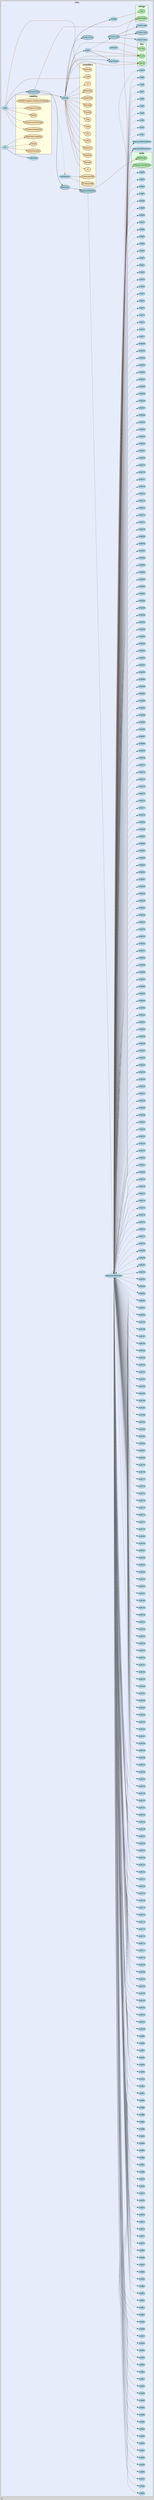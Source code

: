 digraph gocallvis {
    label="cli";
    labeljust="l";
    fontname="Arial";
    fontsize="14";
    rankdir="LR";
    bgcolor="lightgray";
    style="solid";
    penwidth="0.5";
    pad="0.0";
    nodesep="0.35";

    node [shape="ellipse" style="filled" fillcolor="honeydew" fontname="Verdana" penwidth="1.0" margin="0.05,0.0"];
    edge [minlen="2"]

    subgraph "cluster_focus" {
        label="main";
labelloc="t";
labeljust="c";
fontsize="18";
bgcolor="#e6ecfa";
        
        "cli.listEntities$1" [ fillcolor="lightblue" label="listEntities$1" style="dotted,filled" ]
        "cli.NewLexerWithInit$1" [ fillcolor="lightblue" label="NewLexerWithInit$1" style="dotted,filled" ]
        "cli.NewLexerWithInit$1$1" [ fillcolor="lightblue" label="NewLexerWithInit$1$1" style="dotted,filled" ]
        "cli.NewLexerWithInit$1$2" [ fillcolor="lightblue" label="NewLexerWithInit$1$2" style="dotted,filled" ]
        "cli.init$1" [ label="init$1" style="dotted,filled" fillcolor="lightblue" ]
        "cli.init$2" [ fillcolor="lightblue" label="init$2" style="dotted,filled" ]
        "cli.init$3" [ label="init$3" style="dotted,filled" fillcolor="lightblue" ]
        "cli.init$4" [ fillcolor="lightblue" label="init$4" style="dotted,filled" ]
        "cli.init$5" [ fillcolor="lightblue" label="init$5" style="dotted,filled" ]
        "cli.init$6" [ fillcolor="lightblue" label="init$6" style="dotted,filled" ]
        "cli.init$7" [ fillcolor="lightblue" label="init$7" style="dotted,filled" ]
        "cli.init$8" [ fillcolor="lightblue" label="init$8" style="dotted,filled" ]
        "cli.init$9" [ style="dotted,filled" fillcolor="lightblue" label="init$9" ]
        "cli.init$10" [ style="dotted,filled" fillcolor="lightblue" label="init$10" ]
        "cli.init$11" [ fillcolor="lightblue" label="init$11" style="dotted,filled" ]
        "cli.init$12" [ style="dotted,filled" fillcolor="lightblue" label="init$12" ]
        "cli.init$13" [ fillcolor="lightblue" label="init$13" style="dotted,filled" ]
        "cli.init$14" [ fillcolor="lightblue" label="init$14" style="dotted,filled" ]
        "cli.init$15" [ fillcolor="lightblue" label="init$15" style="dotted,filled" ]
        "cli.init$16" [ fillcolor="lightblue" label="init$16" style="dotted,filled" ]
        "cli.init$17" [ fillcolor="lightblue" label="init$17" style="dotted,filled" ]
        "cli.init$18" [ label="init$18" style="dotted,filled" fillcolor="lightblue" ]
        "cli.init$19" [ fillcolor="lightblue" label="init$19" style="dotted,filled" ]
        "cli.init$20" [ fillcolor="lightblue" label="init$20" style="dotted,filled" ]
        "cli.init$21" [ fillcolor="lightblue" label="init$21" style="dotted,filled" ]
        "cli.init$22" [ fillcolor="lightblue" label="init$22" style="dotted,filled" ]
        "cli.init$23" [ fillcolor="lightblue" label="init$23" style="dotted,filled" ]
        "cli.init$24" [ fillcolor="lightblue" label="init$24" style="dotted,filled" ]
        "cli.init$25" [ fillcolor="lightblue" label="init$25" style="dotted,filled" ]
        "cli.init$26" [ fillcolor="lightblue" label="init$26" style="dotted,filled" ]
        "cli.init$27" [ style="dotted,filled" fillcolor="lightblue" label="init$27" ]
        "cli.init$28" [ style="dotted,filled" fillcolor="lightblue" label="init$28" ]
        "cli.init$29" [ style="dotted,filled" fillcolor="lightblue" label="init$29" ]
        "cli.init$30" [ fillcolor="lightblue" label="init$30" style="dotted,filled" ]
        "cli.init$31" [ fillcolor="lightblue" label="init$31" style="dotted,filled" ]
        "cli.init$32" [ fillcolor="lightblue" label="init$32" style="dotted,filled" ]
        "cli.init$33" [ style="dotted,filled" fillcolor="lightblue" label="init$33" ]
        "cli.init$34" [ fillcolor="lightblue" label="init$34" style="dotted,filled" ]
        "cli.init$35" [ style="dotted,filled" fillcolor="lightblue" label="init$35" ]
        "cli.init$36" [ fillcolor="lightblue" label="init$36" style="dotted,filled" ]
        "cli.init$37" [ label="init$37" style="dotted,filled" fillcolor="lightblue" ]
        "cli.init$38" [ style="dotted,filled" fillcolor="lightblue" label="init$38" ]
        "cli.init$39" [ fillcolor="lightblue" label="init$39" style="dotted,filled" ]
        "cli.init$40" [ fillcolor="lightblue" label="init$40" style="dotted,filled" ]
        "cli.init$41" [ fillcolor="lightblue" label="init$41" style="dotted,filled" ]
        "cli.init$42" [ fillcolor="lightblue" label="init$42" style="dotted,filled" ]
        "cli.init$43" [ fillcolor="lightblue" label="init$43" style="dotted,filled" ]
        "cli.init$44" [ fillcolor="lightblue" label="init$44" style="dotted,filled" ]
        "cli.init$45" [ fillcolor="lightblue" label="init$45" style="dotted,filled" ]
        "cli.init$46" [ fillcolor="lightblue" label="init$46" style="dotted,filled" ]
        "cli.init$47" [ fillcolor="lightblue" label="init$47" style="dotted,filled" ]
        "cli.init$48" [ fillcolor="lightblue" label="init$48" style="dotted,filled" ]
        "cli.init$49" [ style="dotted,filled" fillcolor="lightblue" label="init$49" ]
        "cli.init$50" [ fillcolor="lightblue" label="init$50" style="dotted,filled" ]
        "cli.init$51" [ fillcolor="lightblue" label="init$51" style="dotted,filled" ]
        "cli.init$52" [ fillcolor="lightblue" label="init$52" style="dotted,filled" ]
        "cli.init$53" [ fillcolor="lightblue" label="init$53" style="dotted,filled" ]
        "cli.init$54" [ fillcolor="lightblue" label="init$54" style="dotted,filled" ]
        "cli.init$55" [ fillcolor="lightblue" label="init$55" style="dotted,filled" ]
        "cli.init$56" [ label="init$56" style="dotted,filled" fillcolor="lightblue" ]
        "cli.init$57" [ label="init$57" style="dotted,filled" fillcolor="lightblue" ]
        "cli.init$58" [ style="dotted,filled" fillcolor="lightblue" label="init$58" ]
        "cli.init$59" [ fillcolor="lightblue" label="init$59" style="dotted,filled" ]
        "cli.init$60" [ fillcolor="lightblue" label="init$60" style="dotted,filled" ]
        "cli.init$61" [ fillcolor="lightblue" label="init$61" style="dotted,filled" ]
        "cli.init$62" [ fillcolor="lightblue" label="init$62" style="dotted,filled" ]
        "cli.init$63" [ fillcolor="lightblue" label="init$63" style="dotted,filled" ]
        "cli.init$64" [ fillcolor="lightblue" label="init$64" style="dotted,filled" ]
        "cli.init$65" [ fillcolor="lightblue" label="init$65" style="dotted,filled" ]
        "cli.init$66" [ fillcolor="lightblue" label="init$66" style="dotted,filled" ]
        "cli.init$67" [ fillcolor="lightblue" label="init$67" style="dotted,filled" ]
        "cli.init$68" [ fillcolor="lightblue" label="init$68" style="dotted,filled" ]
        "cli.init$69" [ fillcolor="lightblue" label="init$69" style="dotted,filled" ]
        "cli.init$70" [ fillcolor="lightblue" label="init$70" style="dotted,filled" ]
        "cli.init$71" [ label="init$71" style="dotted,filled" fillcolor="lightblue" ]
        "cli.init$72" [ style="dotted,filled" fillcolor="lightblue" label="init$72" ]
        "cli.init$73" [ fillcolor="lightblue" label="init$73" style="dotted,filled" ]
        "cli.init$74" [ fillcolor="lightblue" label="init$74" style="dotted,filled" ]
        "cli.init$75" [ fillcolor="lightblue" label="init$75" style="dotted,filled" ]
        "cli.init$76" [ style="dotted,filled" fillcolor="lightblue" label="init$76" ]
        "cli.init$77" [ fillcolor="lightblue" label="init$77" style="dotted,filled" ]
        "cli.init$78" [ fillcolor="lightblue" label="init$78" style="dotted,filled" ]
        "cli.init$79" [ fillcolor="lightblue" label="init$79" style="dotted,filled" ]
        "cli.init$80" [ fillcolor="lightblue" label="init$80" style="dotted,filled" ]
        "cli.init$81" [ fillcolor="lightblue" label="init$81" style="dotted,filled" ]
        "cli.init$82" [ label="init$82" style="dotted,filled" fillcolor="lightblue" ]
        "cli.init$83" [ label="init$83" style="dotted,filled" fillcolor="lightblue" ]
        "cli.init$84" [ fillcolor="lightblue" label="init$84" style="dotted,filled" ]
        "cli.init$85" [ fillcolor="lightblue" label="init$85" style="dotted,filled" ]
        "cli.init$86" [ fillcolor="lightblue" label="init$86" style="dotted,filled" ]
        "cli.init$87" [ fillcolor="lightblue" label="init$87" style="dotted,filled" ]
        "cli.init$88" [ fillcolor="lightblue" label="init$88" style="dotted,filled" ]
        "cli.init$89" [ fillcolor="lightblue" label="init$89" style="dotted,filled" ]
        "cli.init$90" [ style="dotted,filled" fillcolor="lightblue" label="init$90" ]
        "cli.init$91" [ fillcolor="lightblue" label="init$91" style="dotted,filled" ]
        "cli.init$92" [ fillcolor="lightblue" label="init$92" style="dotted,filled" ]
        "cli.init$93" [ fillcolor="lightblue" label="init$93" style="dotted,filled" ]
        "cli.init$94" [ style="dotted,filled" fillcolor="lightblue" label="init$94" ]
        "cli.init$95" [ label="init$95" style="dotted,filled" fillcolor="lightblue" ]
        "cli.init$96" [ fillcolor="lightblue" label="init$96" style="dotted,filled" ]
        "cli.init$97" [ fillcolor="lightblue" label="init$97" style="dotted,filled" ]
        "cli.init$98" [ fillcolor="lightblue" label="init$98" style="dotted,filled" ]
        "cli.init$99" [ fillcolor="lightblue" label="init$99" style="dotted,filled" ]
        "cli.init$100" [ fillcolor="lightblue" label="init$100" style="dotted,filled" ]
        "cli.init$101" [ fillcolor="lightblue" label="init$101" style="dotted,filled" ]
        "cli.init$102" [ style="dotted,filled" fillcolor="lightblue" label="init$102" ]
        "cli.init$103" [ fillcolor="lightblue" label="init$103" style="dotted,filled" ]
        "cli.init$104" [ fillcolor="lightblue" label="init$104" style="dotted,filled" ]
        "cli.init$105" [ fillcolor="lightblue" label="init$105" style="dotted,filled" ]
        "cli.init$106" [ fillcolor="lightblue" label="init$106" style="dotted,filled" ]
        "cli.init$107" [ label="init$107" style="dotted,filled" fillcolor="lightblue" ]
        "cli.init$108" [ fillcolor="lightblue" label="init$108" style="dotted,filled" ]
        "cli.init$109" [ fillcolor="lightblue" label="init$109" style="dotted,filled" ]
        "cli.init$110" [ fillcolor="lightblue" label="init$110" style="dotted,filled" ]
        "cli.init$111" [ fillcolor="lightblue" label="init$111" style="dotted,filled" ]
        "cli.init$112" [ fillcolor="lightblue" label="init$112" style="dotted,filled" ]
        "cli.init$113" [ fillcolor="lightblue" label="init$113" style="dotted,filled" ]
        "cli.init$114" [ fillcolor="lightblue" label="init$114" style="dotted,filled" ]
        "cli.init$115" [ style="dotted,filled" fillcolor="lightblue" label="init$115" ]
        "cli.init$116" [ fillcolor="lightblue" label="init$116" style="dotted,filled" ]
        "cli.init$117" [ style="dotted,filled" fillcolor="lightblue" label="init$117" ]
        "cli.init$118" [ label="init$118" style="dotted,filled" fillcolor="lightblue" ]
        "cli.init$119" [ fillcolor="lightblue" label="init$119" style="dotted,filled" ]
        "cli.init$120" [ fillcolor="lightblue" label="init$120" style="dotted,filled" ]
        "cli.init$121" [ fillcolor="lightblue" label="init$121" style="dotted,filled" ]
        "cli.init$122" [ label="init$122" style="dotted,filled" fillcolor="lightblue" ]
        "cli.init$123" [ fillcolor="lightblue" label="init$123" style="dotted,filled" ]
        "cli.init$124" [ fillcolor="lightblue" label="init$124" style="dotted,filled" ]
        "cli.init$125" [ fillcolor="lightblue" label="init$125" style="dotted,filled" ]
        "cli.init$126" [ fillcolor="lightblue" label="init$126" style="dotted,filled" ]
        "cli.init$127" [ label="init$127" style="dotted,filled" fillcolor="lightblue" ]
        "cli.init$128" [ fillcolor="lightblue" label="init$128" style="dotted,filled" ]
        "cli.init$129" [ fillcolor="lightblue" label="init$129" style="dotted,filled" ]
        "cli.init$130" [ style="dotted,filled" fillcolor="lightblue" label="init$130" ]
        "cli.init$131" [ fillcolor="lightblue" label="init$131" style="dotted,filled" ]
        "cli.init$132" [ fillcolor="lightblue" label="init$132" style="dotted,filled" ]
        "cli.init$133" [ style="dotted,filled" fillcolor="lightblue" label="init$133" ]
        "cli.init$134" [ fillcolor="lightblue" label="init$134" style="dotted,filled" ]
        "cli.init$135" [ fillcolor="lightblue" label="init$135" style="dotted,filled" ]
        "cli.init$136" [ fillcolor="lightblue" label="init$136" style="dotted,filled" ]
        "cli.init$137" [ fillcolor="lightblue" label="init$137" style="dotted,filled" ]
        "cli.init$138" [ fillcolor="lightblue" label="init$138" style="dotted,filled" ]
        "cli.init$139" [ fillcolor="lightblue" label="init$139" style="dotted,filled" ]
        "cli.init$140" [ fillcolor="lightblue" label="init$140" style="dotted,filled" ]
        "cli.init$141" [ label="init$141" style="dotted,filled" fillcolor="lightblue" ]
        "cli.init$142" [ style="dotted,filled" fillcolor="lightblue" label="init$142" ]
        "cli.init$143" [ fillcolor="lightblue" label="init$143" style="dotted,filled" ]
        "cli.init$144" [ fillcolor="lightblue" label="init$144" style="dotted,filled" ]
        "cli.init$145" [ fillcolor="lightblue" label="init$145" style="dotted,filled" ]
        "cli.init$146" [ fillcolor="lightblue" label="init$146" style="dotted,filled" ]
        "cli.init$147" [ fillcolor="lightblue" label="init$147" style="dotted,filled" ]
        "cli.init$148" [ fillcolor="lightblue" label="init$148" style="dotted,filled" ]
        "cli.init$149" [ fillcolor="lightblue" label="init$149" style="dotted,filled" ]
        "cli.init$150" [ fillcolor="lightblue" label="init$150" style="dotted,filled" ]
        "cli.init$151" [ fillcolor="lightblue" label="init$151" style="dotted,filled" ]
        "cli.init$152" [ fillcolor="lightblue" label="init$152" style="dotted,filled" ]
        "cli.init$153" [ fillcolor="lightblue" label="init$153" style="dotted,filled" ]
        "cli.init$154" [ fillcolor="lightblue" label="init$154" style="dotted,filled" ]
        "cli.init$155" [ fillcolor="lightblue" label="init$155" style="dotted,filled" ]
        "cli.init$156" [ style="dotted,filled" fillcolor="lightblue" label="init$156" ]
        "cli.init$157" [ label="init$157" style="dotted,filled" fillcolor="lightblue" ]
        "cli.init$158" [ fillcolor="lightblue" label="init$158" style="dotted,filled" ]
        "cli.init$159" [ fillcolor="lightblue" label="init$159" style="dotted,filled" ]
        "cli.init$160" [ fillcolor="lightblue" label="init$160" style="dotted,filled" ]
        "cli.init$161" [ fillcolor="lightblue" label="init$161" style="dotted,filled" ]
        "cli.init$162" [ fillcolor="lightblue" label="init$162" style="dotted,filled" ]
        "cli.init$163" [ fillcolor="lightblue" label="init$163" style="dotted,filled" ]
        "cli.init$164" [ fillcolor="lightblue" label="init$164" style="dotted,filled" ]
        "cli.init$165" [ label="init$165" style="dotted,filled" fillcolor="lightblue" ]
        "cli.init$166" [ style="dotted,filled" fillcolor="lightblue" label="init$166" ]
        "cli.init$167" [ fillcolor="lightblue" label="init$167" style="dotted,filled" ]
        "cli.init$168" [ fillcolor="lightblue" label="init$168" style="dotted,filled" ]
        "cli.init$169" [ label="init$169" style="dotted,filled" fillcolor="lightblue" ]
        "cli.init$170" [ fillcolor="lightblue" label="init$170" style="dotted,filled" ]
        "cli.init$171" [ fillcolor="lightblue" label="init$171" style="dotted,filled" ]
        "cli.init$172" [ fillcolor="lightblue" label="init$172" style="dotted,filled" ]
        "cli.init$173" [ fillcolor="lightblue" label="init$173" style="dotted,filled" ]
        "cli.init$174" [ fillcolor="lightblue" label="init$174" style="dotted,filled" ]
        "cli.init$175" [ fillcolor="lightblue" label="init$175" style="dotted,filled" ]
        "cli.init$176" [ fillcolor="lightblue" label="init$176" style="dotted,filled" ]
        "cli.init$177" [ fillcolor="lightblue" label="init$177" style="dotted,filled" ]
        "cli.init$178" [ style="dotted,filled" fillcolor="lightblue" label="init$178" ]
        "cli.init$179" [ fillcolor="lightblue" label="init$179" style="dotted,filled" ]
        "cli.init$180" [ fillcolor="lightblue" label="init$180" style="dotted,filled" ]
        "cli.init$181" [ style="dotted,filled" fillcolor="lightblue" label="init$181" ]
        "cli.init$182" [ fillcolor="lightblue" label="init$182" style="dotted,filled" ]
        "cli.init$183" [ fillcolor="lightblue" label="init$183" style="dotted,filled" ]
        "cli.init$184" [ style="dotted,filled" fillcolor="lightblue" label="init$184" ]
        "cli.init$185" [ fillcolor="lightblue" label="init$185" style="dotted,filled" ]
        "cli.init$186" [ fillcolor="lightblue" label="init$186" style="dotted,filled" ]
        "cli.init$187" [ label="init$187" style="dotted,filled" fillcolor="lightblue" ]
        "cli.init$188" [ style="dotted,filled" fillcolor="lightblue" label="init$188" ]
        "cli.init$189" [ fillcolor="lightblue" label="init$189" style="dotted,filled" ]
        "cli.init$190" [ fillcolor="lightblue" label="init$190" style="dotted,filled" ]
        "cli.init$191" [ fillcolor="lightblue" label="init$191" style="dotted,filled" ]
        "cli.init$192" [ fillcolor="lightblue" label="init$192" style="dotted,filled" ]
        "cli.init$193" [ fillcolor="lightblue" label="init$193" style="dotted,filled" ]
        "cli.init$194" [ style="dotted,filled" fillcolor="lightblue" label="init$194" ]
        "cli.init$195" [ fillcolor="lightblue" label="init$195" style="dotted,filled" ]
        "cli.init$196" [ fillcolor="lightblue" label="init$196" style="dotted,filled" ]
        "cli.init$197" [ fillcolor="lightblue" label="init$197" style="dotted,filled" ]
        "cli.init$198" [ fillcolor="lightblue" label="init$198" style="dotted,filled" ]
        "cli.init$199" [ fillcolor="lightblue" label="init$199" style="dotted,filled" ]
        "cli.init$200" [ label="init$200" style="dotted,filled" fillcolor="lightblue" ]
        "cli.init$201" [ fillcolor="lightblue" label="init$201" style="dotted,filled" ]
        "cli.init$202" [ fillcolor="lightblue" label="init$202" style="dotted,filled" ]
        "cli.init$203" [ fillcolor="lightblue" label="init$203" style="dotted,filled" ]
        "cli.init$204" [ fillcolor="lightblue" label="init$204" style="dotted,filled" ]
        "cli.init$205" [ fillcolor="lightblue" label="init$205" style="dotted,filled" ]
        "cli.init$206" [ fillcolor="lightblue" label="init$206" style="dotted,filled" ]
        "cli.init$207" [ fillcolor="lightblue" label="init$207" style="dotted,filled" ]
        "cli.init$208" [ fillcolor="lightblue" label="init$208" style="dotted,filled" ]
        "cli.init$209" [ fillcolor="lightblue" label="init$209" style="dotted,filled" ]
        "cli.init$210" [ fillcolor="lightblue" label="init$210" style="dotted,filled" ]
        "cli.init$211" [ fillcolor="lightblue" label="init$211" style="dotted,filled" ]
        "cli.init$212" [ fillcolor="lightblue" label="init$212" style="dotted,filled" ]
        "cli.init$213" [ label="init$213" style="dotted,filled" fillcolor="lightblue" ]
        "cli.init$214" [ fillcolor="lightblue" label="init$214" style="dotted,filled" ]
        "cli.init$215" [ fillcolor="lightblue" label="init$215" style="dotted,filled" ]
        "cli.init$216" [ fillcolor="lightblue" label="init$216" style="dotted,filled" ]
        "cli.init$217" [ fillcolor="lightblue" label="init$217" style="dotted,filled" ]
        "cli.init$218" [ fillcolor="lightblue" label="init$218" style="dotted,filled" ]
        "cli.init$219" [ fillcolor="lightblue" label="init$219" style="dotted,filled" ]
        "cli.init$220" [ label="init$220" style="dotted,filled" fillcolor="lightblue" ]
        "cli.init$221" [ fillcolor="lightblue" label="init$221" style="dotted,filled" ]
        "cli.init$222" [ fillcolor="lightblue" label="init$222" style="dotted,filled" ]
        "cli.init$223" [ fillcolor="lightblue" label="init$223" style="dotted,filled" ]
        "cli.init$224" [ fillcolor="lightblue" label="init$224" style="dotted,filled" ]
        "cli.init$225" [ style="dotted,filled" fillcolor="lightblue" label="init$225" ]
        "cli.init$226" [ fillcolor="lightblue" label="init$226" style="dotted,filled" ]
        "cli.init$227" [ fillcolor="lightblue" label="init$227" style="dotted,filled" ]
        "cli.init$228" [ label="init$228" style="dotted,filled" fillcolor="lightblue" ]
        "cli.init$229" [ fillcolor="lightblue" label="init$229" style="dotted,filled" ]
        "cli.init$230" [ fillcolor="lightblue" label="init$230" style="dotted,filled" ]
        "cli.init$231" [ label="init$231" style="dotted,filled" fillcolor="lightblue" ]
        "cli.init$232" [ style="dotted,filled" fillcolor="lightblue" label="init$232" ]
        "cli.init$233" [ fillcolor="lightblue" label="init$233" style="dotted,filled" ]
        "cli.init$234" [ fillcolor="lightblue" label="init$234" style="dotted,filled" ]
        "cli.init$235" [ fillcolor="lightblue" label="init$235" style="dotted,filled" ]
        "cli.init$236" [ fillcolor="lightblue" label="init$236" style="dotted,filled" ]
        "cli.init$237" [ label="init$237" style="dotted,filled" fillcolor="lightblue" ]
        "cli.init$238" [ fillcolor="lightblue" label="init$238" style="dotted,filled" ]
        "cli.init$239" [ fillcolor="lightblue" label="init$239" style="dotted,filled" ]
        "cli.init$240" [ fillcolor="lightblue" label="init$240" style="dotted,filled" ]
        "cli.init$241" [ fillcolor="lightblue" label="init$241" style="dotted,filled" ]
        "cli.init$242" [ fillcolor="lightblue" label="init$242" style="dotted,filled" ]
        "cli.init$243" [ fillcolor="lightblue" label="init$243" style="dotted,filled" ]
        "cli.init$244" [ fillcolor="lightblue" label="init$244" style="dotted,filled" ]
        "cli.init$245" [ fillcolor="lightblue" label="init$245" style="dotted,filled" ]
        "cli.init$246" [ fillcolor="lightblue" label="init$246" style="dotted,filled" ]
        "cli.init$247" [ fillcolor="lightblue" label="init$247" style="dotted,filled" ]
        "cli.init$248" [ style="dotted,filled" fillcolor="lightblue" label="init$248" ]
        "cli.init$249" [ fillcolor="lightblue" label="init$249" style="dotted,filled" ]
        "cli.init$250" [ style="dotted,filled" fillcolor="lightblue" label="init$250" ]
        "cli.init$251" [ fillcolor="lightblue" label="init$251" style="dotted,filled" ]
        "cli.init$252" [ fillcolor="lightblue" label="init$252" style="dotted,filled" ]
        "cli.init$253" [ fillcolor="lightblue" label="init$253" style="dotted,filled" ]
        "cli.init$254" [ label="init$254" style="dotted,filled" fillcolor="lightblue" ]
        "cli.init$255" [ style="dotted,filled" fillcolor="lightblue" label="init$255" ]
        "cli.init$256" [ fillcolor="lightblue" label="init$256" style="dotted,filled" ]
        "cli.init$257" [ fillcolor="lightblue" label="init$257" style="dotted,filled" ]
        "cli.init$258" [ label="init$258" style="dotted,filled" fillcolor="lightblue" ]
        "cli.init$259" [ label="init$259" style="dotted,filled" fillcolor="lightblue" ]
        "cli.init$260" [ fillcolor="lightblue" label="init$260" style="dotted,filled" ]
        "cli.init$261" [ fillcolor="lightblue" label="init$261" style="dotted,filled" ]
        "cli.init$262" [ label="init$262" style="dotted,filled" fillcolor="lightblue" ]
        "cli.init$263" [ fillcolor="lightblue" label="init$263" style="dotted,filled" ]
        "cli.init$264" [ label="init$264" style="dotted,filled" fillcolor="lightblue" ]
        "cli.init$265" [ fillcolor="lightblue" label="init$265" style="dotted,filled" ]
        "cli.init$266" [ fillcolor="lightblue" label="init$266" style="dotted,filled" ]
        "cli.init$267" [ label="init$267" style="dotted,filled" fillcolor="lightblue" ]
        "cli.init$268" [ fillcolor="lightblue" label="init$268" style="dotted,filled" ]
        "cli.init$269" [ fillcolor="lightblue" label="init$269" style="dotted,filled" ]
        "cli.init$270" [ fillcolor="lightblue" label="init$270" style="dotted,filled" ]
        "cli.init$271" [ fillcolor="lightblue" label="init$271" style="dotted,filled" ]
        "cli.init$272" [ fillcolor="lightblue" label="init$272" style="dotted,filled" ]
        "cli.init$273" [ style="dotted,filled" fillcolor="lightblue" label="init$273" ]
        "cli.init$274" [ fillcolor="lightblue" label="init$274" style="dotted,filled" ]
        "cli.init$275" [ fillcolor="lightblue" label="init$275" style="dotted,filled" ]
        "cli.init$276" [ label="init$276" style="dotted,filled" fillcolor="lightblue" ]
        "cli.init$277" [ fillcolor="lightblue" label="init$277" style="dotted,filled" ]
        "cli.init$278" [ fillcolor="lightblue" label="init$278" style="dotted,filled" ]
        "cli.init$279" [ style="dotted,filled" fillcolor="lightblue" label="init$279" ]
        "cli.init$280" [ label="init$280" style="dotted,filled" fillcolor="lightblue" ]
        "cli.init$281" [ style="dotted,filled" fillcolor="lightblue" label="init$281" ]
        "cli.init$282" [ label="init$282" style="dotted,filled" fillcolor="lightblue" ]
        "cli.init$283" [ style="dotted,filled" fillcolor="lightblue" label="init$283" ]
        "cli.init$284" [ label="init$284" style="dotted,filled" fillcolor="lightblue" ]
        "cli.init$285" [ fillcolor="lightblue" label="init$285" style="dotted,filled" ]
        "cli.init$286" [ fillcolor="lightblue" label="init$286" style="dotted,filled" ]
        "cli.init$287" [ fillcolor="lightblue" label="init$287" style="dotted,filled" ]
        "cli.init$288" [ style="dotted,filled" fillcolor="lightblue" label="init$288" ]
        "cli.init$289" [ fillcolor="lightblue" label="init$289" style="dotted,filled" ]
        "cli.init$290" [ fillcolor="lightblue" label="init$290" style="dotted,filled" ]
        "cli.init$291" [ fillcolor="lightblue" label="init$291" style="dotted,filled" ]
        "cli.init$292" [ label="init$292" style="dotted,filled" fillcolor="lightblue" ]
        "cli.init$293" [ fillcolor="lightblue" label="init$293" style="dotted,filled" ]
        "cli.init$294" [ fillcolor="lightblue" label="init$294" style="dotted,filled" ]
        "cli.init$295" [ fillcolor="lightblue" label="init$295" style="dotted,filled" ]
        "cli.init$296" [ style="dotted,filled" fillcolor="lightblue" label="init$296" ]
        "cli.init$297" [ label="init$297" style="dotted,filled" fillcolor="lightblue" ]
        "cli.init$298" [ label="init$298" style="dotted,filled" fillcolor="lightblue" ]
        "cli.init$299" [ style="dotted,filled" fillcolor="lightblue" label="init$299" ]
        "cli.init$300" [ fillcolor="lightblue" label="init$300" style="dotted,filled" ]
        "cli.init$301" [ fillcolor="lightblue" label="init$301" style="dotted,filled" ]
        "cli.init$302" [ fillcolor="lightblue" label="init$302" style="dotted,filled" ]
        "cli.init$303" [ fillcolor="lightblue" label="init$303" style="dotted,filled" ]
        "cli.init$304" [ style="dotted,filled" fillcolor="lightblue" label="init$304" ]
        "cli.init$305" [ fillcolor="lightblue" label="init$305" style="dotted,filled" ]
        "cli.init$306" [ fillcolor="lightblue" label="init$306" style="dotted,filled" ]
        "cli.init$307" [ fillcolor="lightblue" label="init$307" style="dotted,filled" ]
        "cli.init$308" [ label="init$308" style="dotted,filled" fillcolor="lightblue" ]
        "cli.init$309" [ label="init$309" style="dotted,filled" fillcolor="lightblue" ]
        "cli.init$310" [ fillcolor="lightblue" label="init$310" style="dotted,filled" ]
        "cli.init$311" [ fillcolor="lightblue" label="init$311" style="dotted,filled" ]
        "cli.init$312" [ label="init$312" style="dotted,filled" fillcolor="lightblue" ]
        "cli.init$313" [ fillcolor="lightblue" label="init$313" style="dotted,filled" ]
        "cli.init$314" [ style="dotted,filled" fillcolor="lightblue" label="init$314" ]
        "cli.init$315" [ style="dotted,filled" fillcolor="lightblue" label="init$315" ]
        "cli.init$316" [ label="init$316" style="dotted,filled" fillcolor="lightblue" ]
        "cli.init$317" [ label="init$317" style="dotted,filled" fillcolor="lightblue" ]
        "cli.init$318" [ label="init$318" style="dotted,filled" fillcolor="lightblue" ]
        "cli.init$319" [ label="init$319" style="dotted,filled" fillcolor="lightblue" ]
        "cli.init$320" [ label="init$320" style="dotted,filled" fillcolor="lightblue" ]
        "cli.init$321" [ style="dotted,filled" fillcolor="lightblue" label="init$321" ]
        "cli.init$322" [ fillcolor="lightblue" label="init$322" style="dotted,filled" ]
        "cli.init$323" [ fillcolor="lightblue" label="init$323" style="dotted,filled" ]
        "cli.init$324" [ fillcolor="lightblue" label="init$324" style="dotted,filled" ]
        "cli.init$325" [ fillcolor="lightblue" label="init$325" style="dotted,filled" ]
        "cli.init$326" [ label="init$326" style="dotted,filled" fillcolor="lightblue" ]
        "cli.init$327" [ fillcolor="lightblue" label="init$327" style="dotted,filled" ]
        "cli.init$328" [ fillcolor="lightblue" label="init$328" style="dotted,filled" ]
        "cli.init$329" [ fillcolor="lightblue" label="init$329" style="dotted,filled" ]
        "cli.init$330" [ style="dotted,filled" fillcolor="lightblue" label="init$330" ]
        "cli.init$331" [ fillcolor="lightblue" label="init$331" style="dotted,filled" ]
        "cli.init$332" [ fillcolor="lightblue" label="init$332" style="dotted,filled" ]
        "cli.init$333" [ label="init$333" style="dotted,filled" fillcolor="lightblue" ]
        "cli.init$334" [ style="dotted,filled" fillcolor="lightblue" label="init$334" ]
        "cli.init$335" [ fillcolor="lightblue" label="init$335" style="dotted,filled" ]
        "cli.init$336" [ fillcolor="lightblue" label="init$336" style="dotted,filled" ]
        "cli.InterpretLine" [ fillcolor="lightblue" label="InterpretLine" penwidth="1.5" ]
        "cli.NewLexerWithInit" [ fillcolor="lightblue" label="NewLexerWithInit" penwidth="1.5" ]
        "cli.NewLexer" [ fillcolor="lightblue" label="NewLexer" penwidth="1.5" ]
        "cli.yySymName" [ penwidth="0.5" fillcolor="lightblue" label="yySymName" ]
        "cli.yylex1" [ fillcolor="lightblue" label="yylex1" penwidth="0.5" ]
        "(*cli.Lexer).Lex" [ fillcolor="lightblue" label="(*Lexer).Lex" penwidth="1.5" ]
        "(*cli.Lexer).next" [ fillcolor="lightblue" label="(*Lexer).next" penwidth="0.5" ]
        "(*cli.Lexer).Text" [ fillcolor="lightblue" label="(*Lexer).Text" penwidth="1.5" ]
        "(*cli.Lexer).pop" [ fillcolor="lightblue" label="(*Lexer).pop" penwidth="0.5" ]
        "cli.yyParse" [ label="yyParse" penwidth="0.5" fillcolor="lightblue" ]
        "cli.resMap" [ fillcolor="lightblue" label="resMap" penwidth="0.5" ]
        "(cli.Lexer).Error" [ fillcolor="lightblue" label="(Lexer).Error" penwidth="1.5" ]
        "cli.main" [ fillcolor="lightblue" label="main" penwidth="0.5" ]
        "cli.init" [ fillcolor="lightblue" label="init" penwidth="0.5" ]
        "cli.listEntities" [ fillcolor="lightblue" label="listEntities" penwidth="0.5" ]
        "cli.yyParse$1" [ label="yyParse$1" style="dotted,filled" fillcolor="lightblue" ]
        
        subgraph "cluster_bufio" {
        rank="sink";
label="bufio";
URL="/?f=bufio";
tooltip="package: bufio";
fontsize="16";
style="filled";
fontname="Tahoma bold";
penwidth="0.8";
fillcolor="#E0FFE1";
        
        "(*bufio.Reader).ReadRune" [ fillcolor="#adedad" label="(*Reader).ReadRune" penwidth="1.5" ]
        "bufio.NewReader" [ fillcolor="#adedad" label="NewReader" penwidth="1.5" ]
        
    }

        subgraph "cluster_cli/controllers" {
        penwidth="0.8";
fontsize="16";
rank="sink";
label="controllers";
URL="/?f=cli/controllers";
tooltip="package: cli/controllers";
style="filled";
fillcolor="lightyellow";
fontname="Tahoma bold";
        
        "cli/controllers.StrToStackTAB" [ fillcolor="moccasin" label="StrToStackTAB" penwidth="1.5" ]
        "cli/controllers.DispAtLevelTAB" [ fillcolor="moccasin" label="DispAtLevelTAB" penwidth="1.5" ]
        "cli/controllers.Disp" [ fillcolor="moccasin" label="Disp" penwidth="1.5" ]
        "cli/controllers.PostObj" [ label="PostObj" penwidth="1.5" fillcolor="moccasin" ]
        "cli/controllers.GetObjQ" [ fillcolor="moccasin" label="GetObjQ" penwidth="1.5" ]
        "cli/controllers.UpdateObj" [ fillcolor="moccasin" label="UpdateObj" penwidth="1.5" ]
        "cli/controllers.DeleteObj" [ fillcolor="moccasin" label="DeleteObj" penwidth="1.5" ]
        "cli/controllers.CD" [ fillcolor="moccasin" label="CD" penwidth="1.5" ]
        "cli/controllers.LS" [ fillcolor="moccasin" label="LS" penwidth="1.5" ]
        "cli/controllers.Execute" [ fillcolor="moccasin" label="Execute" penwidth="1.5" ]
        "cli/controllers.DispTree" [ fillcolor="moccasin" label="DispTree" penwidth="1.5" ]
        "cli/controllers.DispTree1" [ fillcolor="moccasin" label="DispTree1" penwidth="1.5" ]
        "cli/controllers.PWD" [ fillcolor="moccasin" label="PWD" penwidth="1.5" ]
        "cli/controllers.Exit" [ fillcolor="moccasin" label="Exit" penwidth="1.5" ]
        "cli/controllers.Help" [ fillcolor="moccasin" label="Help" penwidth="1.5" ]
        "cli/controllers.Login" [ fillcolor="moccasin" label="Login" penwidth="1.5" ]
        "cli/controllers.InitState" [ fillcolor="moccasin" label="InitState" penwidth="1.5" ]
        
    }

        subgraph "cluster_fmt" {
        fontsize="16";
fontname="Tahoma bold";
fillcolor="#E0FFE1";
rank="sink";
label="fmt";
URL="/?f=fmt";
tooltip="package: fmt";
penwidth="0.8";
style="filled";
        
        "fmt.Sprintf" [ fillcolor="#adedad" label="Sprintf" penwidth="1.5" ]
        "fmt.Printf" [ fillcolor="#adedad" label="Printf" penwidth="1.5" ]
        "fmt.Println" [ fillcolor="#adedad" label="Println" penwidth="1.5" ]
        
    }

        subgraph "cluster_github.com/chzyer/readline" {
        fontsize="16";
fontname="Tahoma bold";
URL="/?f=github.com/chzyer/readline";
penwidth="0.8";
style="filled";
fillcolor="lightyellow";
rank="sink";
label="readline";
tooltip="package: github.com/chzyer/readline";
        
        "(*github.com/chzyer/readline.PrefixCompleter).GetDynamicNames" [ fillcolor="moccasin" label="(*PrefixCompleter).GetDynamicNames" penwidth="1.5" ]
        "github.com/chzyer/readline.NewEx" [ fillcolor="moccasin" label="NewEx" penwidth="1.5" ]
        "(*github.com/chzyer/readline.Instance).Close" [ fillcolor="moccasin" label="(*Instance).Close" penwidth="1.5" ]
        "(*github.com/chzyer/readline.Instance).Readline" [ label="(*Instance).Readline" penwidth="1.5" fillcolor="moccasin" ]
        "(*github.com/chzyer/readline.Instance).SetPrompt" [ fillcolor="moccasin" label="(*Instance).SetPrompt" penwidth="1.5" ]
        "github.com/chzyer/readline.PcItemDynamic" [ fillcolor="moccasin" label="PcItemDynamic" penwidth="1.5" ]
        "github.com/chzyer/readline.PcItem" [ fillcolor="moccasin" label="PcItem" penwidth="1.5" ]
        "github.com/chzyer/readline.NewPrefixCompleter" [ fillcolor="moccasin" label="NewPrefixCompleter" penwidth="1.5" ]
        
    }

        subgraph "cluster_strings" {
        fontsize="16";
fillcolor="#E0FFE1";
rank="sink";
URL="/?f=strings";
tooltip="package: strings";
penwidth="0.8";
fontname="Tahoma bold";
label="strings";
style="filled";
        
        "strings.NewReader" [ fillcolor="#adedad" label="NewReader" penwidth="1.5" ]
        "strings.Split" [ fillcolor="#adedad" label="Split" penwidth="1.5" ]
        
    }

    }

    "cli.listEntities$1" -> "cli/controllers.StrToStackTAB" [ color="saddlebrown" ]
    "cli.listEntities$1" -> "cli/controllers.DispAtLevelTAB" [ color="saddlebrown" ]
    "(*github.com/chzyer/readline.PrefixCompleter).GetDynamicNames" -> "cli.listEntities$1" [ style="dashed" color="saddlebrown" ]
    "cli.NewLexerWithInit$1" -> "cli.NewLexerWithInit$1$1" [  ]
    "cli.NewLexerWithInit$1" -> "(*bufio.Reader).ReadRune" [ color="saddlebrown" ]
    "cli.NewLexerWithInit$1" -> "cli.NewLexerWithInit$1$2" [  ]
    "cli.NewLexerWithInit$1" -> "strings.NewReader" [ color="saddlebrown" ]
    "cli.NewLexerWithInit$1" -> "bufio.NewReader" [ color="saddlebrown" ]
    "cli.NewLexerWithInit$1" -> "cli.init$1" [ style="dashed" ]
    "cli.NewLexerWithInit$1" -> "cli.init$2" [ style="dashed" ]
    "cli.NewLexerWithInit$1" -> "cli.init$3" [ style="dashed" ]
    "cli.NewLexerWithInit$1" -> "cli.init$4" [ style="dashed" ]
    "cli.NewLexerWithInit$1" -> "cli.init$5" [ style="dashed" ]
    "cli.NewLexerWithInit$1" -> "cli.init$6" [ style="dashed" ]
    "cli.NewLexerWithInit$1" -> "cli.init$7" [ style="dashed" ]
    "cli.NewLexerWithInit$1" -> "cli.init$8" [ style="dashed" ]
    "cli.NewLexerWithInit$1" -> "cli.init$9" [ style="dashed" ]
    "cli.NewLexerWithInit$1" -> "cli.init$10" [ style="dashed" ]
    "cli.NewLexerWithInit$1" -> "cli.init$11" [ style="dashed" ]
    "cli.NewLexerWithInit$1" -> "cli.init$12" [ style="dashed" ]
    "cli.NewLexerWithInit$1" -> "cli.init$13" [ style="dashed" ]
    "cli.NewLexerWithInit$1" -> "cli.init$14" [ style="dashed" ]
    "cli.NewLexerWithInit$1" -> "cli.init$15" [ style="dashed" ]
    "cli.NewLexerWithInit$1" -> "cli.init$16" [ style="dashed" ]
    "cli.NewLexerWithInit$1" -> "cli.init$17" [ style="dashed" ]
    "cli.NewLexerWithInit$1" -> "cli.init$18" [ style="dashed" ]
    "cli.NewLexerWithInit$1" -> "cli.init$19" [ style="dashed" ]
    "cli.NewLexerWithInit$1" -> "cli.init$20" [ style="dashed" ]
    "cli.NewLexerWithInit$1" -> "cli.init$21" [ style="dashed" ]
    "cli.NewLexerWithInit$1" -> "cli.init$22" [ style="dashed" ]
    "cli.NewLexerWithInit$1" -> "cli.init$23" [ style="dashed" ]
    "cli.NewLexerWithInit$1" -> "cli.init$24" [ style="dashed" ]
    "cli.NewLexerWithInit$1" -> "cli.init$25" [ style="dashed" ]
    "cli.NewLexerWithInit$1" -> "cli.init$26" [ style="dashed" ]
    "cli.NewLexerWithInit$1" -> "cli.init$27" [ style="dashed" ]
    "cli.NewLexerWithInit$1" -> "cli.init$28" [ style="dashed" ]
    "cli.NewLexerWithInit$1" -> "cli.init$29" [ style="dashed" ]
    "cli.NewLexerWithInit$1" -> "cli.init$30" [ style="dashed" ]
    "cli.NewLexerWithInit$1" -> "cli.init$31" [ style="dashed" ]
    "cli.NewLexerWithInit$1" -> "cli.init$32" [ style="dashed" ]
    "cli.NewLexerWithInit$1" -> "cli.init$33" [ style="dashed" ]
    "cli.NewLexerWithInit$1" -> "cli.init$34" [ style="dashed" ]
    "cli.NewLexerWithInit$1" -> "cli.init$35" [ style="dashed" ]
    "cli.NewLexerWithInit$1" -> "cli.init$36" [ style="dashed" ]
    "cli.NewLexerWithInit$1" -> "cli.init$37" [ style="dashed" ]
    "cli.NewLexerWithInit$1" -> "cli.init$38" [ style="dashed" ]
    "cli.NewLexerWithInit$1" -> "cli.init$39" [ style="dashed" ]
    "cli.NewLexerWithInit$1" -> "cli.init$40" [ style="dashed" ]
    "cli.NewLexerWithInit$1" -> "cli.init$41" [ style="dashed" ]
    "cli.NewLexerWithInit$1" -> "cli.init$42" [ style="dashed" ]
    "cli.NewLexerWithInit$1" -> "cli.init$43" [ style="dashed" ]
    "cli.NewLexerWithInit$1" -> "cli.init$44" [ style="dashed" ]
    "cli.NewLexerWithInit$1" -> "cli.init$45" [ style="dashed" ]
    "cli.NewLexerWithInit$1" -> "cli.init$46" [ style="dashed" ]
    "cli.NewLexerWithInit$1" -> "cli.init$47" [ style="dashed" ]
    "cli.NewLexerWithInit$1" -> "cli.init$48" [ style="dashed" ]
    "cli.NewLexerWithInit$1" -> "cli.init$49" [ style="dashed" ]
    "cli.NewLexerWithInit$1" -> "cli.init$50" [ style="dashed" ]
    "cli.NewLexerWithInit$1" -> "cli.init$51" [ style="dashed" ]
    "cli.NewLexerWithInit$1" -> "cli.init$52" [ style="dashed" ]
    "cli.NewLexerWithInit$1" -> "cli.init$53" [ style="dashed" ]
    "cli.NewLexerWithInit$1" -> "cli.init$54" [ style="dashed" ]
    "cli.NewLexerWithInit$1" -> "cli.init$55" [ style="dashed" ]
    "cli.NewLexerWithInit$1" -> "cli.init$56" [ style="dashed" ]
    "cli.NewLexerWithInit$1" -> "cli.init$57" [ style="dashed" ]
    "cli.NewLexerWithInit$1" -> "cli.init$58" [ style="dashed" ]
    "cli.NewLexerWithInit$1" -> "cli.init$59" [ style="dashed" ]
    "cli.NewLexerWithInit$1" -> "cli.init$60" [ style="dashed" ]
    "cli.NewLexerWithInit$1" -> "cli.init$61" [ style="dashed" ]
    "cli.NewLexerWithInit$1" -> "cli.init$62" [ style="dashed" ]
    "cli.NewLexerWithInit$1" -> "cli.init$63" [ style="dashed" ]
    "cli.NewLexerWithInit$1" -> "cli.init$64" [ style="dashed" ]
    "cli.NewLexerWithInit$1" -> "cli.init$65" [ style="dashed" ]
    "cli.NewLexerWithInit$1" -> "cli.init$66" [ style="dashed" ]
    "cli.NewLexerWithInit$1" -> "cli.init$67" [ style="dashed" ]
    "cli.NewLexerWithInit$1" -> "cli.init$68" [ style="dashed" ]
    "cli.NewLexerWithInit$1" -> "cli.init$69" [ style="dashed" ]
    "cli.NewLexerWithInit$1" -> "cli.init$70" [ style="dashed" ]
    "cli.NewLexerWithInit$1" -> "cli.init$71" [ style="dashed" ]
    "cli.NewLexerWithInit$1" -> "cli.init$72" [ style="dashed" ]
    "cli.NewLexerWithInit$1" -> "cli.init$73" [ style="dashed" ]
    "cli.NewLexerWithInit$1" -> "cli.init$74" [ style="dashed" ]
    "cli.NewLexerWithInit$1" -> "cli.init$75" [ style="dashed" ]
    "cli.NewLexerWithInit$1" -> "cli.init$76" [ style="dashed" ]
    "cli.NewLexerWithInit$1" -> "cli.init$77" [ style="dashed" ]
    "cli.NewLexerWithInit$1" -> "cli.init$78" [ style="dashed" ]
    "cli.NewLexerWithInit$1" -> "cli.init$79" [ style="dashed" ]
    "cli.NewLexerWithInit$1" -> "cli.init$80" [ style="dashed" ]
    "cli.NewLexerWithInit$1" -> "cli.init$81" [ style="dashed" ]
    "cli.NewLexerWithInit$1" -> "cli.init$82" [ style="dashed" ]
    "cli.NewLexerWithInit$1" -> "cli.init$83" [ style="dashed" ]
    "cli.NewLexerWithInit$1" -> "cli.init$84" [ style="dashed" ]
    "cli.NewLexerWithInit$1" -> "cli.init$85" [ style="dashed" ]
    "cli.NewLexerWithInit$1" -> "cli.init$86" [ style="dashed" ]
    "cli.NewLexerWithInit$1" -> "cli.init$87" [ style="dashed" ]
    "cli.NewLexerWithInit$1" -> "cli.init$88" [ style="dashed" ]
    "cli.NewLexerWithInit$1" -> "cli.init$89" [ style="dashed" ]
    "cli.NewLexerWithInit$1" -> "cli.init$90" [ style="dashed" ]
    "cli.NewLexerWithInit$1" -> "cli.init$91" [ style="dashed" ]
    "cli.NewLexerWithInit$1" -> "cli.init$92" [ style="dashed" ]
    "cli.NewLexerWithInit$1" -> "cli.init$93" [ style="dashed" ]
    "cli.NewLexerWithInit$1" -> "cli.init$94" [ style="dashed" ]
    "cli.NewLexerWithInit$1" -> "cli.init$95" [ style="dashed" ]
    "cli.NewLexerWithInit$1" -> "cli.init$96" [ style="dashed" ]
    "cli.NewLexerWithInit$1" -> "cli.init$97" [ style="dashed" ]
    "cli.NewLexerWithInit$1" -> "cli.init$98" [ style="dashed" ]
    "cli.NewLexerWithInit$1" -> "cli.init$99" [ style="dashed" ]
    "cli.NewLexerWithInit$1" -> "cli.init$100" [ style="dashed" ]
    "cli.NewLexerWithInit$1" -> "cli.init$101" [ style="dashed" ]
    "cli.NewLexerWithInit$1" -> "cli.init$102" [ style="dashed" ]
    "cli.NewLexerWithInit$1" -> "cli.init$103" [ style="dashed" ]
    "cli.NewLexerWithInit$1" -> "cli.init$104" [ style="dashed" ]
    "cli.NewLexerWithInit$1" -> "cli.init$105" [ style="dashed" ]
    "cli.NewLexerWithInit$1" -> "cli.init$106" [ style="dashed" ]
    "cli.NewLexerWithInit$1" -> "cli.init$107" [ style="dashed" ]
    "cli.NewLexerWithInit$1" -> "cli.init$108" [ style="dashed" ]
    "cli.NewLexerWithInit$1" -> "cli.init$109" [ style="dashed" ]
    "cli.NewLexerWithInit$1" -> "cli.init$110" [ style="dashed" ]
    "cli.NewLexerWithInit$1" -> "cli.init$111" [ style="dashed" ]
    "cli.NewLexerWithInit$1" -> "cli.init$112" [ style="dashed" ]
    "cli.NewLexerWithInit$1" -> "cli.init$113" [ style="dashed" ]
    "cli.NewLexerWithInit$1" -> "cli.init$114" [ style="dashed" ]
    "cli.NewLexerWithInit$1" -> "cli.init$115" [ style="dashed" ]
    "cli.NewLexerWithInit$1" -> "cli.init$116" [ style="dashed" ]
    "cli.NewLexerWithInit$1" -> "cli.init$117" [ style="dashed" ]
    "cli.NewLexerWithInit$1" -> "cli.init$118" [ style="dashed" ]
    "cli.NewLexerWithInit$1" -> "cli.init$119" [ style="dashed" ]
    "cli.NewLexerWithInit$1" -> "cli.init$120" [ style="dashed" ]
    "cli.NewLexerWithInit$1" -> "cli.init$121" [ style="dashed" ]
    "cli.NewLexerWithInit$1" -> "cli.init$122" [ style="dashed" ]
    "cli.NewLexerWithInit$1" -> "cli.init$123" [ style="dashed" ]
    "cli.NewLexerWithInit$1" -> "cli.init$124" [ style="dashed" ]
    "cli.NewLexerWithInit$1" -> "cli.init$125" [ style="dashed" ]
    "cli.NewLexerWithInit$1" -> "cli.init$126" [ style="dashed" ]
    "cli.NewLexerWithInit$1" -> "cli.init$127" [ style="dashed" ]
    "cli.NewLexerWithInit$1" -> "cli.init$128" [ style="dashed" ]
    "cli.NewLexerWithInit$1" -> "cli.init$129" [ style="dashed" ]
    "cli.NewLexerWithInit$1" -> "cli.init$130" [ style="dashed" ]
    "cli.NewLexerWithInit$1" -> "cli.init$131" [ style="dashed" ]
    "cli.NewLexerWithInit$1" -> "cli.init$132" [ style="dashed" ]
    "cli.NewLexerWithInit$1" -> "cli.init$133" [ style="dashed" ]
    "cli.NewLexerWithInit$1" -> "cli.init$134" [ style="dashed" ]
    "cli.NewLexerWithInit$1" -> "cli.init$135" [ style="dashed" ]
    "cli.NewLexerWithInit$1" -> "cli.init$136" [ style="dashed" ]
    "cli.NewLexerWithInit$1" -> "cli.init$137" [ style="dashed" ]
    "cli.NewLexerWithInit$1" -> "cli.init$138" [ style="dashed" ]
    "cli.NewLexerWithInit$1" -> "cli.init$139" [ style="dashed" ]
    "cli.NewLexerWithInit$1" -> "cli.init$140" [ style="dashed" ]
    "cli.NewLexerWithInit$1" -> "cli.init$141" [ style="dashed" ]
    "cli.NewLexerWithInit$1" -> "cli.init$142" [ style="dashed" ]
    "cli.NewLexerWithInit$1" -> "cli.init$143" [ style="dashed" ]
    "cli.NewLexerWithInit$1" -> "cli.init$144" [ style="dashed" ]
    "cli.NewLexerWithInit$1" -> "cli.init$145" [ style="dashed" ]
    "cli.NewLexerWithInit$1" -> "cli.init$146" [ style="dashed" ]
    "cli.NewLexerWithInit$1" -> "cli.init$147" [ style="dashed" ]
    "cli.NewLexerWithInit$1" -> "cli.init$148" [ style="dashed" ]
    "cli.NewLexerWithInit$1" -> "cli.init$149" [ style="dashed" ]
    "cli.NewLexerWithInit$1" -> "cli.init$150" [ style="dashed" ]
    "cli.NewLexerWithInit$1" -> "cli.init$151" [ style="dashed" ]
    "cli.NewLexerWithInit$1" -> "cli.init$152" [ style="dashed" ]
    "cli.NewLexerWithInit$1" -> "cli.init$153" [ style="dashed" ]
    "cli.NewLexerWithInit$1" -> "cli.init$154" [ style="dashed" ]
    "cli.NewLexerWithInit$1" -> "cli.init$155" [ style="dashed" ]
    "cli.NewLexerWithInit$1" -> "cli.init$156" [ style="dashed" ]
    "cli.NewLexerWithInit$1" -> "cli.init$157" [ style="dashed" ]
    "cli.NewLexerWithInit$1" -> "cli.init$158" [ style="dashed" ]
    "cli.NewLexerWithInit$1" -> "cli.init$159" [ style="dashed" ]
    "cli.NewLexerWithInit$1" -> "cli.init$160" [ style="dashed" ]
    "cli.NewLexerWithInit$1" -> "cli.init$161" [ style="dashed" ]
    "cli.NewLexerWithInit$1" -> "cli.init$162" [ style="dashed" ]
    "cli.NewLexerWithInit$1" -> "cli.init$163" [ style="dashed" ]
    "cli.NewLexerWithInit$1" -> "cli.init$164" [ style="dashed" ]
    "cli.NewLexerWithInit$1" -> "cli.init$165" [ style="dashed" ]
    "cli.NewLexerWithInit$1" -> "cli.init$166" [ style="dashed" ]
    "cli.NewLexerWithInit$1" -> "cli.init$167" [ style="dashed" ]
    "cli.NewLexerWithInit$1" -> "cli.init$168" [ style="dashed" ]
    "cli.NewLexerWithInit$1" -> "cli.init$169" [ style="dashed" ]
    "cli.NewLexerWithInit$1" -> "cli.init$170" [ style="dashed" ]
    "cli.NewLexerWithInit$1" -> "cli.init$171" [ style="dashed" ]
    "cli.NewLexerWithInit$1" -> "cli.init$172" [ style="dashed" ]
    "cli.NewLexerWithInit$1" -> "cli.init$173" [ style="dashed" ]
    "cli.NewLexerWithInit$1" -> "cli.init$174" [ style="dashed" ]
    "cli.NewLexerWithInit$1" -> "cli.init$175" [ style="dashed" ]
    "cli.NewLexerWithInit$1" -> "cli.init$176" [ style="dashed" ]
    "cli.NewLexerWithInit$1" -> "cli.init$177" [ style="dashed" ]
    "cli.NewLexerWithInit$1" -> "cli.init$178" [ style="dashed" ]
    "cli.NewLexerWithInit$1" -> "cli.init$179" [ style="dashed" ]
    "cli.NewLexerWithInit$1" -> "cli.init$180" [ style="dashed" ]
    "cli.NewLexerWithInit$1" -> "cli.init$181" [ style="dashed" ]
    "cli.NewLexerWithInit$1" -> "cli.init$182" [ style="dashed" ]
    "cli.NewLexerWithInit$1" -> "cli.init$183" [ style="dashed" ]
    "cli.NewLexerWithInit$1" -> "cli.init$184" [ style="dashed" ]
    "cli.NewLexerWithInit$1" -> "cli.init$185" [ style="dashed" ]
    "cli.NewLexerWithInit$1" -> "cli.init$186" [ style="dashed" ]
    "cli.NewLexerWithInit$1" -> "cli.init$187" [ style="dashed" ]
    "cli.NewLexerWithInit$1" -> "cli.init$188" [ style="dashed" ]
    "cli.NewLexerWithInit$1" -> "cli.init$189" [ style="dashed" ]
    "cli.NewLexerWithInit$1" -> "cli.init$190" [ style="dashed" ]
    "cli.NewLexerWithInit$1" -> "cli.init$191" [ style="dashed" ]
    "cli.NewLexerWithInit$1" -> "cli.init$192" [ style="dashed" ]
    "cli.NewLexerWithInit$1" -> "cli.init$193" [ style="dashed" ]
    "cli.NewLexerWithInit$1" -> "cli.init$194" [ style="dashed" ]
    "cli.NewLexerWithInit$1" -> "cli.init$195" [ style="dashed" ]
    "cli.NewLexerWithInit$1" -> "cli.init$196" [ style="dashed" ]
    "cli.NewLexerWithInit$1" -> "cli.init$197" [ style="dashed" ]
    "cli.NewLexerWithInit$1" -> "cli.init$198" [ style="dashed" ]
    "cli.NewLexerWithInit$1" -> "cli.init$199" [ style="dashed" ]
    "cli.NewLexerWithInit$1" -> "cli.init$200" [ style="dashed" ]
    "cli.NewLexerWithInit$1" -> "cli.init$201" [ style="dashed" ]
    "cli.NewLexerWithInit$1" -> "cli.init$202" [ style="dashed" ]
    "cli.NewLexerWithInit$1" -> "cli.init$203" [ style="dashed" ]
    "cli.NewLexerWithInit$1" -> "cli.init$204" [ style="dashed" ]
    "cli.NewLexerWithInit$1" -> "cli.init$205" [ style="dashed" ]
    "cli.NewLexerWithInit$1" -> "cli.init$206" [ style="dashed" ]
    "cli.NewLexerWithInit$1" -> "cli.init$207" [ style="dashed" ]
    "cli.NewLexerWithInit$1" -> "cli.init$208" [ style="dashed" ]
    "cli.NewLexerWithInit$1" -> "cli.init$209" [ style="dashed" ]
    "cli.NewLexerWithInit$1" -> "cli.init$210" [ style="dashed" ]
    "cli.NewLexerWithInit$1" -> "cli.init$211" [ style="dashed" ]
    "cli.NewLexerWithInit$1" -> "cli.init$212" [ style="dashed" ]
    "cli.NewLexerWithInit$1" -> "cli.init$213" [ style="dashed" ]
    "cli.NewLexerWithInit$1" -> "cli.init$214" [ style="dashed" ]
    "cli.NewLexerWithInit$1" -> "cli.init$215" [ style="dashed" ]
    "cli.NewLexerWithInit$1" -> "cli.init$216" [ style="dashed" ]
    "cli.NewLexerWithInit$1" -> "cli.init$217" [ style="dashed" ]
    "cli.NewLexerWithInit$1" -> "cli.init$218" [ style="dashed" ]
    "cli.NewLexerWithInit$1" -> "cli.init$219" [ style="dashed" ]
    "cli.NewLexerWithInit$1" -> "cli.init$220" [ style="dashed" ]
    "cli.NewLexerWithInit$1" -> "cli.init$221" [ style="dashed" ]
    "cli.NewLexerWithInit$1" -> "cli.init$222" [ style="dashed" ]
    "cli.NewLexerWithInit$1" -> "cli.init$223" [ style="dashed" ]
    "cli.NewLexerWithInit$1" -> "cli.init$224" [ style="dashed" ]
    "cli.NewLexerWithInit$1" -> "cli.init$225" [ style="dashed" ]
    "cli.NewLexerWithInit$1" -> "cli.init$226" [ style="dashed" ]
    "cli.NewLexerWithInit$1" -> "cli.init$227" [ style="dashed" ]
    "cli.NewLexerWithInit$1" -> "cli.init$228" [ style="dashed" ]
    "cli.NewLexerWithInit$1" -> "cli.init$229" [ style="dashed" ]
    "cli.NewLexerWithInit$1" -> "cli.init$230" [ style="dashed" ]
    "cli.NewLexerWithInit$1" -> "cli.init$231" [ style="dashed" ]
    "cli.NewLexerWithInit$1" -> "cli.init$232" [ style="dashed" ]
    "cli.NewLexerWithInit$1" -> "cli.init$233" [ style="dashed" ]
    "cli.NewLexerWithInit$1" -> "cli.init$234" [ style="dashed" ]
    "cli.NewLexerWithInit$1" -> "cli.init$235" [ style="dashed" ]
    "cli.NewLexerWithInit$1" -> "cli.init$236" [ style="dashed" ]
    "cli.NewLexerWithInit$1" -> "cli.init$237" [ style="dashed" ]
    "cli.NewLexerWithInit$1" -> "cli.init$238" [ style="dashed" ]
    "cli.NewLexerWithInit$1" -> "cli.init$239" [ style="dashed" ]
    "cli.NewLexerWithInit$1" -> "cli.init$240" [ style="dashed" ]
    "cli.NewLexerWithInit$1" -> "cli.init$241" [ style="dashed" ]
    "cli.NewLexerWithInit$1" -> "cli.init$242" [ style="dashed" ]
    "cli.NewLexerWithInit$1" -> "cli.init$243" [ style="dashed" ]
    "cli.NewLexerWithInit$1" -> "cli.init$244" [ style="dashed" ]
    "cli.NewLexerWithInit$1" -> "cli.init$245" [ style="dashed" ]
    "cli.NewLexerWithInit$1" -> "cli.init$246" [ style="dashed" ]
    "cli.NewLexerWithInit$1" -> "cli.init$247" [ style="dashed" ]
    "cli.NewLexerWithInit$1" -> "cli.init$248" [ style="dashed" ]
    "cli.NewLexerWithInit$1" -> "cli.init$249" [ style="dashed" ]
    "cli.NewLexerWithInit$1" -> "cli.init$250" [ style="dashed" ]
    "cli.NewLexerWithInit$1" -> "cli.init$251" [ style="dashed" ]
    "cli.NewLexerWithInit$1" -> "cli.init$252" [ style="dashed" ]
    "cli.NewLexerWithInit$1" -> "cli.init$253" [ style="dashed" ]
    "cli.NewLexerWithInit$1" -> "cli.init$254" [ style="dashed" ]
    "cli.NewLexerWithInit$1" -> "cli.init$255" [ style="dashed" ]
    "cli.NewLexerWithInit$1" -> "cli.init$256" [ style="dashed" ]
    "cli.NewLexerWithInit$1" -> "cli.init$257" [ style="dashed" ]
    "cli.NewLexerWithInit$1" -> "cli.init$258" [ style="dashed" ]
    "cli.NewLexerWithInit$1" -> "cli.init$259" [ style="dashed" ]
    "cli.NewLexerWithInit$1" -> "cli.init$260" [ style="dashed" ]
    "cli.NewLexerWithInit$1" -> "cli.init$261" [ style="dashed" ]
    "cli.NewLexerWithInit$1" -> "cli.init$262" [ style="dashed" ]
    "cli.NewLexerWithInit$1" -> "cli.init$263" [ style="dashed" ]
    "cli.NewLexerWithInit$1" -> "cli.init$264" [ style="dashed" ]
    "cli.NewLexerWithInit$1" -> "cli.init$265" [ style="dashed" ]
    "cli.NewLexerWithInit$1" -> "cli.init$266" [ style="dashed" ]
    "cli.NewLexerWithInit$1" -> "cli.init$267" [ style="dashed" ]
    "cli.NewLexerWithInit$1" -> "cli.init$268" [ style="dashed" ]
    "cli.NewLexerWithInit$1" -> "cli.init$269" [ style="dashed" ]
    "cli.NewLexerWithInit$1" -> "cli.init$270" [ style="dashed" ]
    "cli.NewLexerWithInit$1" -> "cli.init$271" [ style="dashed" ]
    "cli.NewLexerWithInit$1" -> "cli.init$272" [ style="dashed" ]
    "cli.NewLexerWithInit$1" -> "cli.init$273" [ style="dashed" ]
    "cli.NewLexerWithInit$1" -> "cli.init$274" [ style="dashed" ]
    "cli.NewLexerWithInit$1" -> "cli.init$275" [ style="dashed" ]
    "cli.NewLexerWithInit$1" -> "cli.init$276" [ style="dashed" ]
    "cli.NewLexerWithInit$1" -> "cli.init$277" [ style="dashed" ]
    "cli.NewLexerWithInit$1" -> "cli.init$278" [ style="dashed" ]
    "cli.NewLexerWithInit$1" -> "cli.init$279" [ style="dashed" ]
    "cli.NewLexerWithInit$1" -> "cli.init$280" [ style="dashed" ]
    "cli.NewLexerWithInit$1" -> "cli.init$281" [ style="dashed" ]
    "cli.NewLexerWithInit$1" -> "cli.init$282" [ style="dashed" ]
    "cli.NewLexerWithInit$1" -> "cli.init$283" [ style="dashed" ]
    "cli.NewLexerWithInit$1" -> "cli.init$284" [ style="dashed" ]
    "cli.NewLexerWithInit$1" -> "cli.init$285" [ style="dashed" ]
    "cli.NewLexerWithInit$1" -> "cli.init$286" [ style="dashed" ]
    "cli.NewLexerWithInit$1" -> "cli.init$287" [ style="dashed" ]
    "cli.NewLexerWithInit$1" -> "cli.init$288" [ style="dashed" ]
    "cli.NewLexerWithInit$1" -> "cli.init$289" [ style="dashed" ]
    "cli.NewLexerWithInit$1" -> "cli.init$290" [ style="dashed" ]
    "cli.NewLexerWithInit$1" -> "cli.init$291" [ style="dashed" ]
    "cli.NewLexerWithInit$1" -> "cli.init$292" [ style="dashed" ]
    "cli.NewLexerWithInit$1" -> "cli.init$293" [ style="dashed" ]
    "cli.NewLexerWithInit$1" -> "cli.init$294" [ style="dashed" ]
    "cli.NewLexerWithInit$1" -> "cli.init$295" [ style="dashed" ]
    "cli.NewLexerWithInit$1" -> "cli.init$296" [ style="dashed" ]
    "cli.NewLexerWithInit$1" -> "cli.init$297" [ style="dashed" ]
    "cli.NewLexerWithInit$1" -> "cli.init$298" [ style="dashed" ]
    "cli.NewLexerWithInit$1" -> "cli.init$299" [ style="dashed" ]
    "cli.NewLexerWithInit$1" -> "cli.init$300" [ style="dashed" ]
    "cli.NewLexerWithInit$1" -> "cli.init$301" [ style="dashed" ]
    "cli.NewLexerWithInit$1" -> "cli.init$302" [ style="dashed" ]
    "cli.NewLexerWithInit$1" -> "cli.init$303" [ style="dashed" ]
    "cli.NewLexerWithInit$1" -> "cli.init$304" [ style="dashed" ]
    "cli.NewLexerWithInit$1" -> "cli.init$305" [ style="dashed" ]
    "cli.NewLexerWithInit$1" -> "cli.init$306" [ style="dashed" ]
    "cli.NewLexerWithInit$1" -> "cli.init$307" [ style="dashed" ]
    "cli.NewLexerWithInit$1" -> "cli.init$308" [ style="dashed" ]
    "cli.NewLexerWithInit$1" -> "cli.init$309" [ style="dashed" ]
    "cli.NewLexerWithInit$1" -> "cli.init$310" [ style="dashed" ]
    "cli.NewLexerWithInit$1" -> "cli.init$311" [ style="dashed" ]
    "cli.NewLexerWithInit$1" -> "cli.init$312" [ style="dashed" ]
    "cli.NewLexerWithInit$1" -> "cli.init$313" [ style="dashed" ]
    "cli.NewLexerWithInit$1" -> "cli.init$314" [ style="dashed" ]
    "cli.NewLexerWithInit$1" -> "cli.init$315" [ style="dashed" ]
    "cli.NewLexerWithInit$1" -> "cli.init$316" [ style="dashed" ]
    "cli.NewLexerWithInit$1" -> "cli.init$317" [ style="dashed" ]
    "cli.NewLexerWithInit$1" -> "cli.init$318" [ style="dashed" ]
    "cli.NewLexerWithInit$1" -> "cli.init$319" [ style="dashed" ]
    "cli.NewLexerWithInit$1" -> "cli.init$320" [ style="dashed" ]
    "cli.NewLexerWithInit$1" -> "cli.init$321" [ style="dashed" ]
    "cli.NewLexerWithInit$1" -> "cli.init$322" [ style="dashed" ]
    "cli.NewLexerWithInit$1" -> "cli.init$323" [ style="dashed" ]
    "cli.NewLexerWithInit$1" -> "cli.init$324" [ style="dashed" ]
    "cli.NewLexerWithInit$1" -> "cli.init$325" [ style="dashed" ]
    "cli.NewLexerWithInit$1" -> "cli.init$326" [ style="dashed" ]
    "cli.NewLexerWithInit$1" -> "cli.init$327" [ style="dashed" ]
    "cli.NewLexerWithInit$1" -> "cli.init$328" [ style="dashed" ]
    "cli.NewLexerWithInit$1" -> "cli.init$329" [ style="dashed" ]
    "cli.NewLexerWithInit$1" -> "cli.init$330" [ style="dashed" ]
    "cli.NewLexerWithInit$1" -> "cli.init$331" [ style="dashed" ]
    "cli.NewLexerWithInit$1" -> "cli.init$332" [ style="dashed" ]
    "cli.NewLexerWithInit$1" -> "cli.init$333" [ style="dashed" ]
    "cli.NewLexerWithInit$1" -> "cli.init$334" [ style="dashed" ]
    "cli.NewLexerWithInit$1" -> "cli.init$335" [ style="dashed" ]
    "cli.NewLexerWithInit$1" -> "cli.init$336" [ style="dashed" ]
    "cli.NewLexerWithInit$1" -> "cli.NewLexerWithInit$1" [ style="dashed" ]
    "cli.InterpretLine" -> "strings.NewReader" [ color="saddlebrown" ]
    "cli.NewLexerWithInit" -> "bufio.NewReader" [ color="saddlebrown" ]
    "cli.NewLexerWithInit" -> "cli.NewLexerWithInit$1" [ style="dashed" arrowhead="normalnoneodot" ]
    "cli.NewLexer" -> "cli.NewLexerWithInit" [  ]
    "cli.InterpretLine" -> "cli.NewLexer" [  ]
    "cli.yySymName" -> "fmt.Sprintf" [ color="saddlebrown" ]
    "cli.yylex1" -> "cli.yySymName" [  ]
    "cli.yylex1" -> "fmt.Printf" [ color="saddlebrown" ]
    "(*cli.Lexer).Lex" -> "(*cli.Lexer).next" [  ]
    "(*cli.Lexer).Lex" -> "(*cli.Lexer).Text" [  ]
    "(*cli.Lexer).Lex" -> "(*cli.Lexer).pop" [  ]
    "cli.yylex1" -> "(*cli.Lexer).Lex" [ style="dashed" ]
    "cli.yyParse" -> "cli.yylex1" [  ]
    "cli.yyParse" -> "fmt.Printf" [ color="saddlebrown" ]
    "cli.yyParse" -> "fmt.Println" [ color="saddlebrown" ]
    "cli.yyParse" -> "cli.yySymName" [  ]
    "cli.yyParse" -> "fmt.Sprintf" [ color="saddlebrown" ]
    "cli.resMap" -> "strings.Split" [ color="saddlebrown" ]
    "cli.yyParse" -> "cli.resMap" [  ]
    "cli.yyParse" -> "cli/controllers.Disp" [ color="saddlebrown" ]
    "cli.yyParse" -> "cli/controllers.PostObj" [ color="saddlebrown" ]
    "cli.yyParse" -> "cli/controllers.GetObjQ" [ color="saddlebrown" ]
    "cli.yyParse" -> "cli/controllers.UpdateObj" [ color="saddlebrown" ]
    "cli.yyParse" -> "cli/controllers.DeleteObj" [ color="saddlebrown" ]
    "cli.yyParse" -> "cli/controllers.CD" [ color="saddlebrown" ]
    "cli.yyParse" -> "cli/controllers.LS" [ color="saddlebrown" ]
    "cli.yyParse" -> "cli/controllers.Execute" [ color="saddlebrown" ]
    "cli.yyParse" -> "cli/controllers.DispTree" [ color="saddlebrown" ]
    "cli.yyParse" -> "cli/controllers.DispTree1" [ color="saddlebrown" ]
    "cli.yyParse" -> "cli/controllers.PWD" [ color="saddlebrown" ]
    "cli.yyParse" -> "cli/controllers.Exit" [ color="saddlebrown" ]
    "cli.yyParse" -> "cli/controllers.Help" [ color="saddlebrown" ]
    "cli.yyParse" -> "(cli.Lexer).Error" [ style="dashed" ]
    "cli.InterpretLine" -> "cli.yyParse" [  ]
    "cli.main" -> "cli/controllers.Login" [ color="saddlebrown" ]
    "cli.main" -> "github.com/chzyer/readline.NewEx" [ color="saddlebrown" ]
    "cli.main" -> "(*github.com/chzyer/readline.Instance).Close" [ color="saddlebrown" arrowhead="normalnoneodiamond" ]
    "cli.main" -> "cli/controllers.InitState" [ color="saddlebrown" ]
    "cli.main" -> "(*github.com/chzyer/readline.Instance).Readline" [ color="saddlebrown" ]
    "cli.main" -> "cli.InterpretLine" [  ]
    "cli.main" -> "(*github.com/chzyer/readline.Instance).SetPrompt" [ color="saddlebrown" ]
    "cli.init" -> "cli.listEntities" [  ]
    "cli.init" -> "github.com/chzyer/readline.PcItemDynamic" [ color="saddlebrown" ]
    "cli.init" -> "github.com/chzyer/readline.PcItem" [ color="saddlebrown" ]
    "cli.init" -> "github.com/chzyer/readline.NewPrefixCompleter" [ color="saddlebrown" ]
    "cli.yyParse$1" -> "fmt.Printf" [ color="saddlebrown" ]
}
